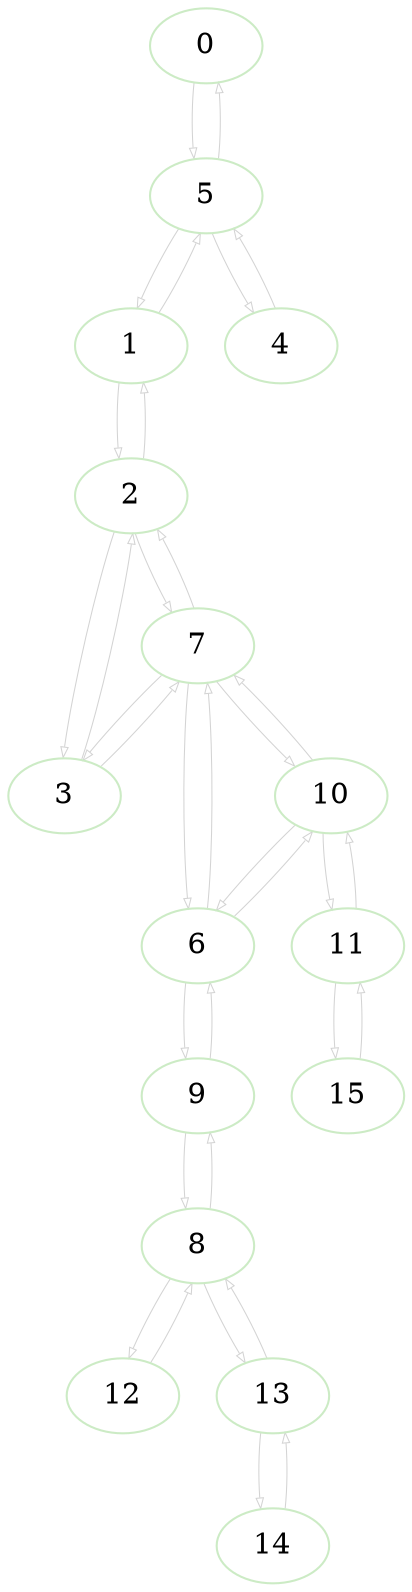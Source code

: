 digraph topology {
	graph [fontsize = 12, outputorder="edgesfirst", size="12,12"];
	node [color = "/pastel16/3", penwidth = 1];
	edge [fontsize = 10, arrowsize = 0.5];
	0 [label = "0", pos="1,0.4!"]
	5 -> 0 [color=lightgrey, arrowhead=empty, penwidth=0.5, label=""]
	1 [label = "1", pos="5,0.2!"]
	2 -> 1 [color=lightgrey, arrowhead=empty, penwidth=0.5, label=""]
	5 -> 1 [color=lightgrey, arrowhead=empty, penwidth=0.5, label=""]
	2 [label = "2", pos="7.6,1!"]
	1 -> 2 [color=lightgrey, arrowhead=empty, penwidth=0.5, label=""]
	3 -> 2 [color=lightgrey, arrowhead=empty, penwidth=0.5, label=""]
	7 -> 2 [color=lightgrey, arrowhead=empty, penwidth=0.5, label=""]
	3 [label = "3", pos="9.2,1.6!"]
	2 -> 3 [color=lightgrey, arrowhead=empty, penwidth=0.5, label=""]
	7 -> 3 [color=lightgrey, arrowhead=empty, penwidth=0.5, label=""]
	4 [label = "4", pos="0.2,4.4!"]
	5 -> 4 [color=lightgrey, arrowhead=empty, penwidth=0.5, label=""]
	5 [label = "5", pos="3.2,3.2!"]
	0 -> 5 [color=lightgrey, arrowhead=empty, penwidth=0.5, label=""]
	1 -> 5 [color=lightgrey, arrowhead=empty, penwidth=0.5, label=""]
	4 -> 5 [color=lightgrey, arrowhead=empty, penwidth=0.5, label=""]
	6 [label = "6", pos="7.2,5.4!"]
	7 -> 6 [color=lightgrey, arrowhead=empty, penwidth=0.5, label=""]
	9 -> 6 [color=lightgrey, arrowhead=empty, penwidth=0.5, label=""]
	10 -> 6 [color=lightgrey, arrowhead=empty, penwidth=0.5, label=""]
	7 [label = "7", pos="9.4,3.6!"]
	2 -> 7 [color=lightgrey, arrowhead=empty, penwidth=0.5, label=""]
	3 -> 7 [color=lightgrey, arrowhead=empty, penwidth=0.5, label=""]
	6 -> 7 [color=lightgrey, arrowhead=empty, penwidth=0.5, label=""]
	10 -> 7 [color=lightgrey, arrowhead=empty, penwidth=0.5, label=""]
	8 [label = "8", pos="1.8,8.8!"]
	9 -> 8 [color=lightgrey, arrowhead=empty, penwidth=0.5, label=""]
	12 -> 8 [color=lightgrey, arrowhead=empty, penwidth=0.5, label=""]
	13 -> 8 [color=lightgrey, arrowhead=empty, penwidth=0.5, label=""]
	9 [label = "9", pos="4.8,7.2!"]
	6 -> 9 [color=lightgrey, arrowhead=empty, penwidth=0.5, label=""]
	8 -> 9 [color=lightgrey, arrowhead=empty, penwidth=0.5, label=""]
	10 [label = "10", pos="9,6.2!"]
	6 -> 10 [color=lightgrey, arrowhead=empty, penwidth=0.5, label=""]
	7 -> 10 [color=lightgrey, arrowhead=empty, penwidth=0.5, label=""]
	11 -> 10 [color=lightgrey, arrowhead=empty, penwidth=0.5, label=""]
	11 [label = "11", pos="11.6,6.8!"]
	10 -> 11 [color=lightgrey, arrowhead=empty, penwidth=0.5, label=""]
	15 -> 11 [color=lightgrey, arrowhead=empty, penwidth=0.5, label=""]
	12 [label = "12", pos="0.4,9.4!"]
	8 -> 12 [color=lightgrey, arrowhead=empty, penwidth=0.5, label=""]
	13 [label = "13", pos="4,11.4!"]
	8 -> 13 [color=lightgrey, arrowhead=empty, penwidth=0.5, label=""]
	14 -> 13 [color=lightgrey, arrowhead=empty, penwidth=0.5, label=""]
	14 [label = "14", pos="6.6,10.8!"]
	13 -> 14 [color=lightgrey, arrowhead=empty, penwidth=0.5, label=""]
	15 [label = "15", pos="11,10.2!"]
	11 -> 15 [color=lightgrey, arrowhead=empty, penwidth=0.5, label=""]
}
